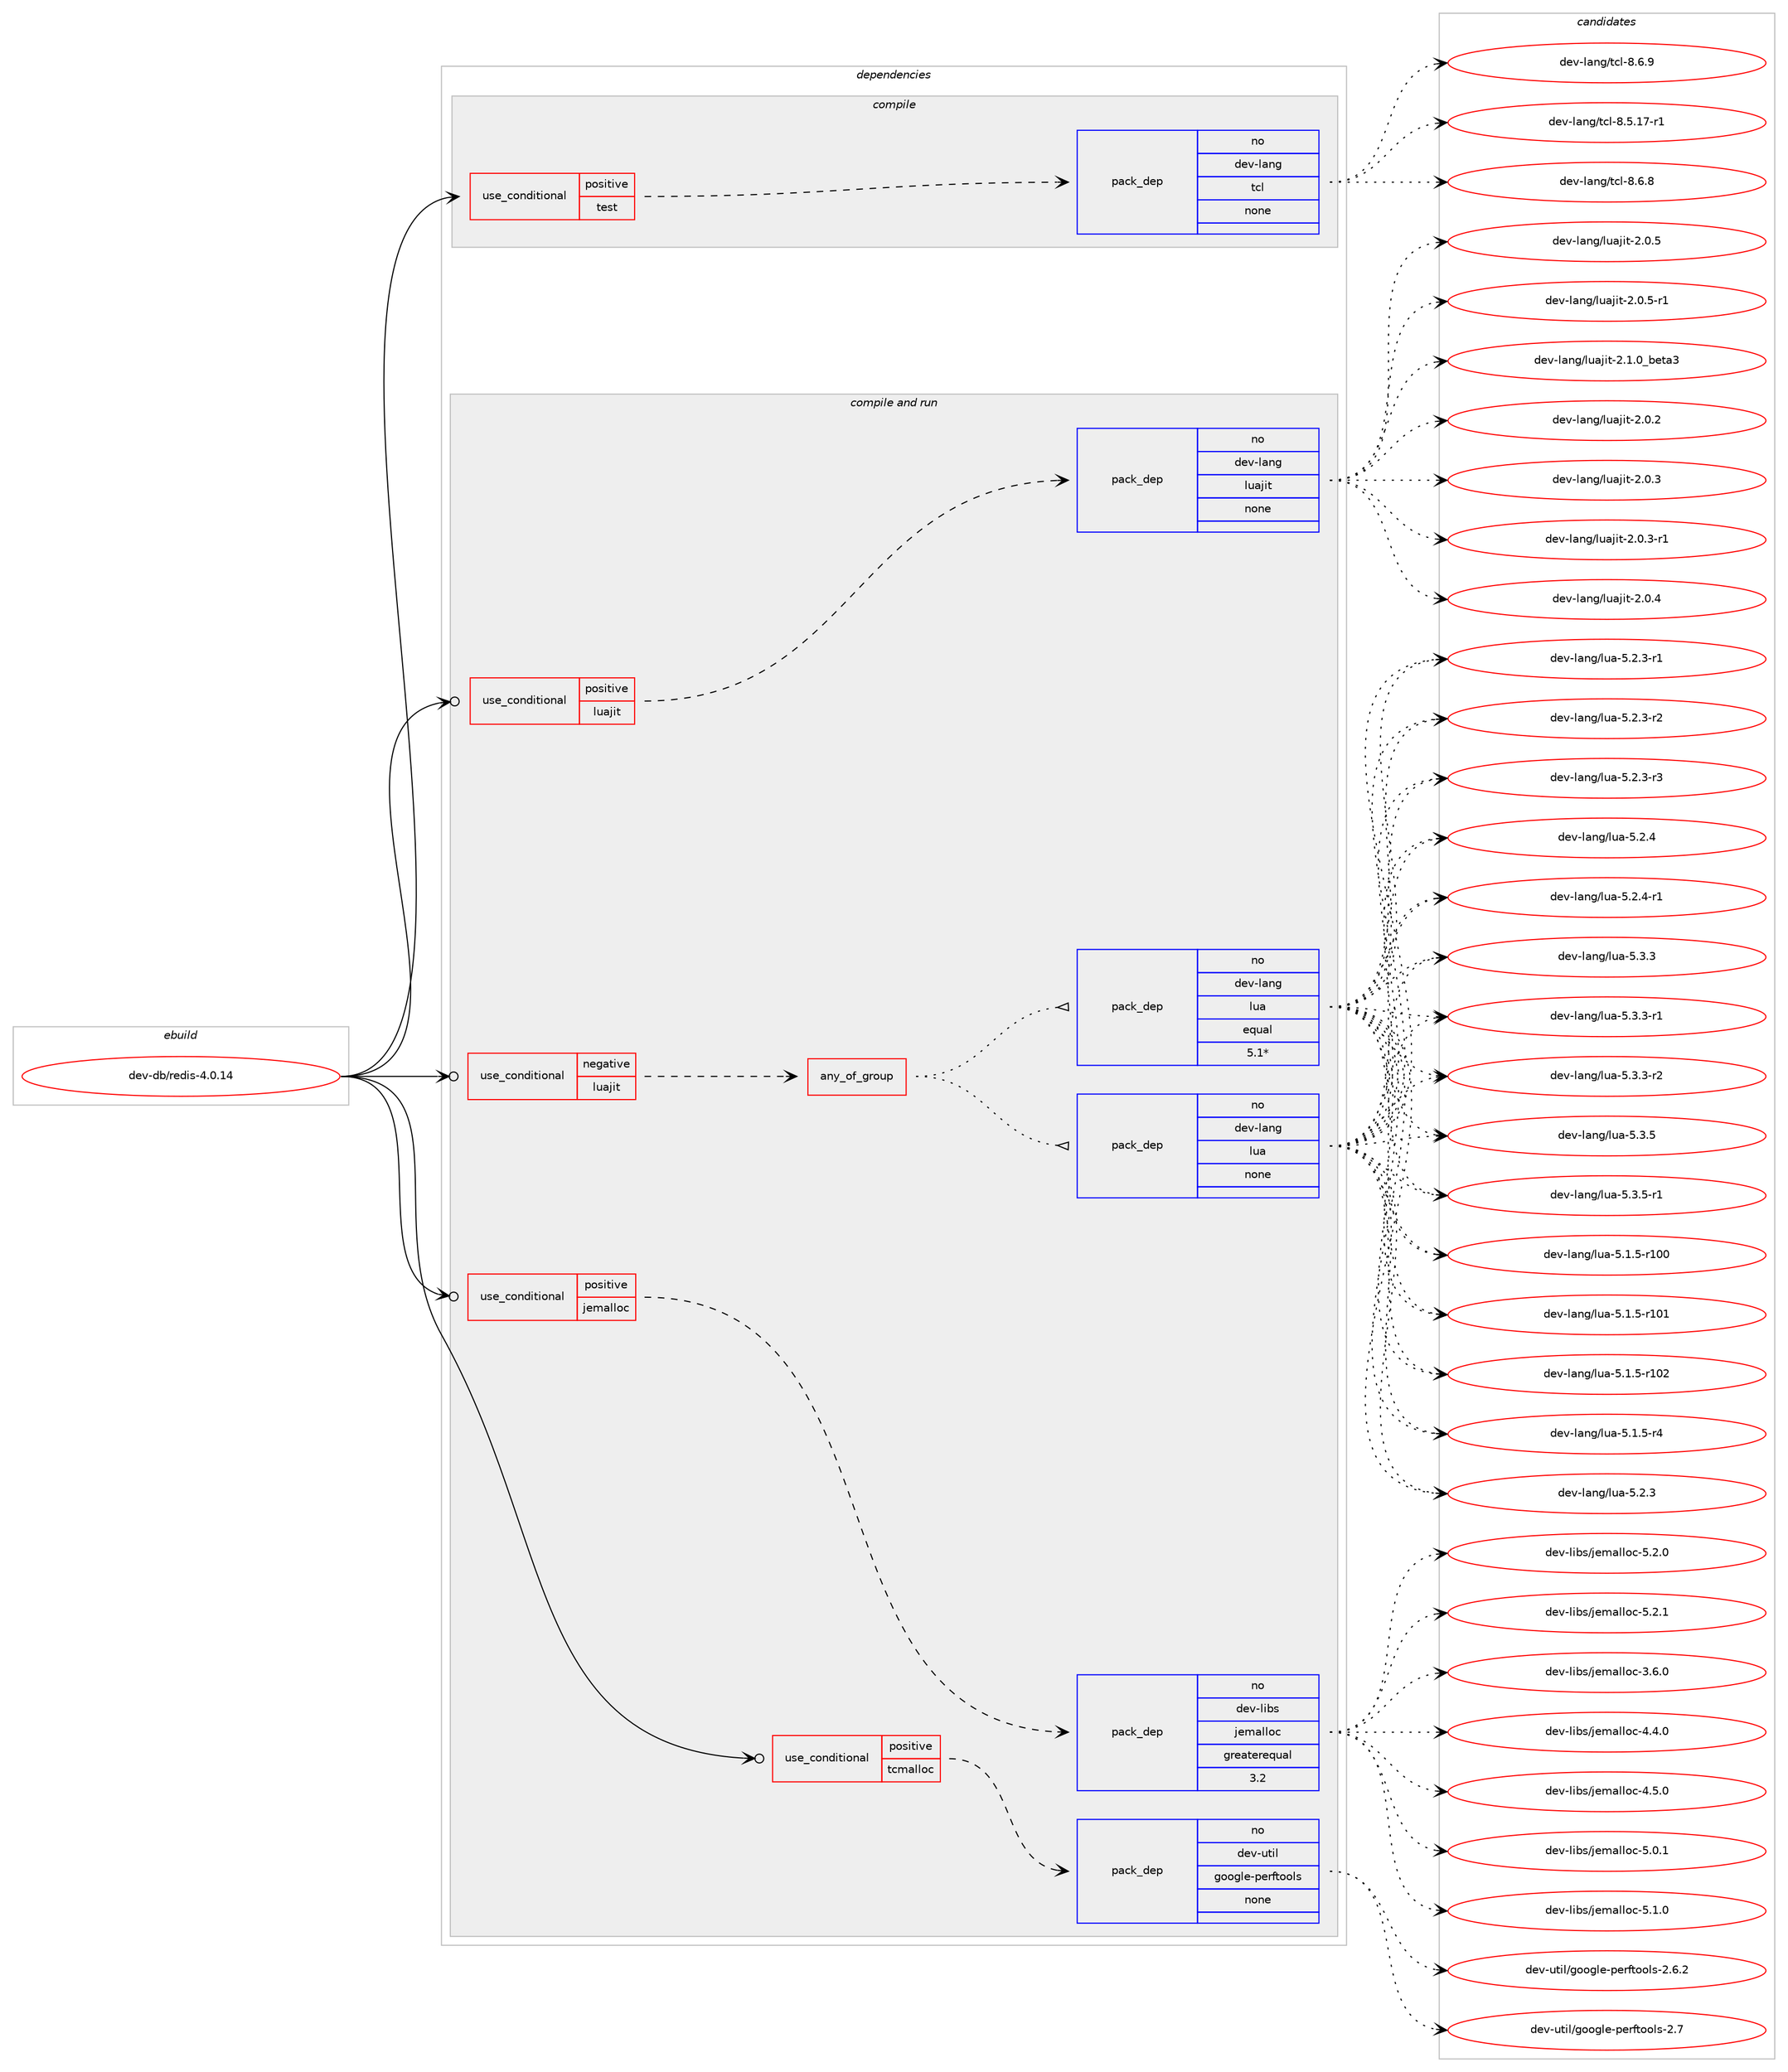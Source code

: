 digraph prolog {

# *************
# Graph options
# *************

newrank=true;
concentrate=true;
compound=true;
graph [rankdir=LR,fontname=Helvetica,fontsize=10,ranksep=1.5];#, ranksep=2.5, nodesep=0.2];
edge  [arrowhead=vee];
node  [fontname=Helvetica,fontsize=10];

# **********
# The ebuild
# **********

subgraph cluster_leftcol {
color=gray;
rank=same;
label=<<i>ebuild</i>>;
id [label="dev-db/redis-4.0.14", color=red, width=4, href="../dev-db/redis-4.0.14.svg"];
}

# ****************
# The dependencies
# ****************

subgraph cluster_midcol {
color=gray;
label=<<i>dependencies</i>>;
subgraph cluster_compile {
fillcolor="#eeeeee";
style=filled;
label=<<i>compile</i>>;
subgraph cond124225 {
dependency523346 [label=<<TABLE BORDER="0" CELLBORDER="1" CELLSPACING="0" CELLPADDING="4"><TR><TD ROWSPAN="3" CELLPADDING="10">use_conditional</TD></TR><TR><TD>positive</TD></TR><TR><TD>test</TD></TR></TABLE>>, shape=none, color=red];
subgraph pack389372 {
dependency523347 [label=<<TABLE BORDER="0" CELLBORDER="1" CELLSPACING="0" CELLPADDING="4" WIDTH="220"><TR><TD ROWSPAN="6" CELLPADDING="30">pack_dep</TD></TR><TR><TD WIDTH="110">no</TD></TR><TR><TD>dev-lang</TD></TR><TR><TD>tcl</TD></TR><TR><TD>none</TD></TR><TR><TD></TD></TR></TABLE>>, shape=none, color=blue];
}
dependency523346:e -> dependency523347:w [weight=20,style="dashed",arrowhead="vee"];
}
id:e -> dependency523346:w [weight=20,style="solid",arrowhead="vee"];
}
subgraph cluster_compileandrun {
fillcolor="#eeeeee";
style=filled;
label=<<i>compile and run</i>>;
subgraph cond124226 {
dependency523348 [label=<<TABLE BORDER="0" CELLBORDER="1" CELLSPACING="0" CELLPADDING="4"><TR><TD ROWSPAN="3" CELLPADDING="10">use_conditional</TD></TR><TR><TD>negative</TD></TR><TR><TD>luajit</TD></TR></TABLE>>, shape=none, color=red];
subgraph any9392 {
dependency523349 [label=<<TABLE BORDER="0" CELLBORDER="1" CELLSPACING="0" CELLPADDING="4"><TR><TD CELLPADDING="10">any_of_group</TD></TR></TABLE>>, shape=none, color=red];subgraph pack389373 {
dependency523350 [label=<<TABLE BORDER="0" CELLBORDER="1" CELLSPACING="0" CELLPADDING="4" WIDTH="220"><TR><TD ROWSPAN="6" CELLPADDING="30">pack_dep</TD></TR><TR><TD WIDTH="110">no</TD></TR><TR><TD>dev-lang</TD></TR><TR><TD>lua</TD></TR><TR><TD>none</TD></TR><TR><TD></TD></TR></TABLE>>, shape=none, color=blue];
}
dependency523349:e -> dependency523350:w [weight=20,style="dotted",arrowhead="oinv"];
subgraph pack389374 {
dependency523351 [label=<<TABLE BORDER="0" CELLBORDER="1" CELLSPACING="0" CELLPADDING="4" WIDTH="220"><TR><TD ROWSPAN="6" CELLPADDING="30">pack_dep</TD></TR><TR><TD WIDTH="110">no</TD></TR><TR><TD>dev-lang</TD></TR><TR><TD>lua</TD></TR><TR><TD>equal</TD></TR><TR><TD>5.1*</TD></TR></TABLE>>, shape=none, color=blue];
}
dependency523349:e -> dependency523351:w [weight=20,style="dotted",arrowhead="oinv"];
}
dependency523348:e -> dependency523349:w [weight=20,style="dashed",arrowhead="vee"];
}
id:e -> dependency523348:w [weight=20,style="solid",arrowhead="odotvee"];
subgraph cond124227 {
dependency523352 [label=<<TABLE BORDER="0" CELLBORDER="1" CELLSPACING="0" CELLPADDING="4"><TR><TD ROWSPAN="3" CELLPADDING="10">use_conditional</TD></TR><TR><TD>positive</TD></TR><TR><TD>jemalloc</TD></TR></TABLE>>, shape=none, color=red];
subgraph pack389375 {
dependency523353 [label=<<TABLE BORDER="0" CELLBORDER="1" CELLSPACING="0" CELLPADDING="4" WIDTH="220"><TR><TD ROWSPAN="6" CELLPADDING="30">pack_dep</TD></TR><TR><TD WIDTH="110">no</TD></TR><TR><TD>dev-libs</TD></TR><TR><TD>jemalloc</TD></TR><TR><TD>greaterequal</TD></TR><TR><TD>3.2</TD></TR></TABLE>>, shape=none, color=blue];
}
dependency523352:e -> dependency523353:w [weight=20,style="dashed",arrowhead="vee"];
}
id:e -> dependency523352:w [weight=20,style="solid",arrowhead="odotvee"];
subgraph cond124228 {
dependency523354 [label=<<TABLE BORDER="0" CELLBORDER="1" CELLSPACING="0" CELLPADDING="4"><TR><TD ROWSPAN="3" CELLPADDING="10">use_conditional</TD></TR><TR><TD>positive</TD></TR><TR><TD>luajit</TD></TR></TABLE>>, shape=none, color=red];
subgraph pack389376 {
dependency523355 [label=<<TABLE BORDER="0" CELLBORDER="1" CELLSPACING="0" CELLPADDING="4" WIDTH="220"><TR><TD ROWSPAN="6" CELLPADDING="30">pack_dep</TD></TR><TR><TD WIDTH="110">no</TD></TR><TR><TD>dev-lang</TD></TR><TR><TD>luajit</TD></TR><TR><TD>none</TD></TR><TR><TD></TD></TR></TABLE>>, shape=none, color=blue];
}
dependency523354:e -> dependency523355:w [weight=20,style="dashed",arrowhead="vee"];
}
id:e -> dependency523354:w [weight=20,style="solid",arrowhead="odotvee"];
subgraph cond124229 {
dependency523356 [label=<<TABLE BORDER="0" CELLBORDER="1" CELLSPACING="0" CELLPADDING="4"><TR><TD ROWSPAN="3" CELLPADDING="10">use_conditional</TD></TR><TR><TD>positive</TD></TR><TR><TD>tcmalloc</TD></TR></TABLE>>, shape=none, color=red];
subgraph pack389377 {
dependency523357 [label=<<TABLE BORDER="0" CELLBORDER="1" CELLSPACING="0" CELLPADDING="4" WIDTH="220"><TR><TD ROWSPAN="6" CELLPADDING="30">pack_dep</TD></TR><TR><TD WIDTH="110">no</TD></TR><TR><TD>dev-util</TD></TR><TR><TD>google-perftools</TD></TR><TR><TD>none</TD></TR><TR><TD></TD></TR></TABLE>>, shape=none, color=blue];
}
dependency523356:e -> dependency523357:w [weight=20,style="dashed",arrowhead="vee"];
}
id:e -> dependency523356:w [weight=20,style="solid",arrowhead="odotvee"];
}
subgraph cluster_run {
fillcolor="#eeeeee";
style=filled;
label=<<i>run</i>>;
}
}

# **************
# The candidates
# **************

subgraph cluster_choices {
rank=same;
color=gray;
label=<<i>candidates</i>>;

subgraph choice389372 {
color=black;
nodesep=1;
choice10010111845108971101034711699108455646534649554511449 [label="dev-lang/tcl-8.5.17-r1", color=red, width=4,href="../dev-lang/tcl-8.5.17-r1.svg"];
choice10010111845108971101034711699108455646544656 [label="dev-lang/tcl-8.6.8", color=red, width=4,href="../dev-lang/tcl-8.6.8.svg"];
choice10010111845108971101034711699108455646544657 [label="dev-lang/tcl-8.6.9", color=red, width=4,href="../dev-lang/tcl-8.6.9.svg"];
dependency523347:e -> choice10010111845108971101034711699108455646534649554511449:w [style=dotted,weight="100"];
dependency523347:e -> choice10010111845108971101034711699108455646544656:w [style=dotted,weight="100"];
dependency523347:e -> choice10010111845108971101034711699108455646544657:w [style=dotted,weight="100"];
}
subgraph choice389373 {
color=black;
nodesep=1;
choice1001011184510897110103471081179745534649465345114494848 [label="dev-lang/lua-5.1.5-r100", color=red, width=4,href="../dev-lang/lua-5.1.5-r100.svg"];
choice1001011184510897110103471081179745534649465345114494849 [label="dev-lang/lua-5.1.5-r101", color=red, width=4,href="../dev-lang/lua-5.1.5-r101.svg"];
choice1001011184510897110103471081179745534649465345114494850 [label="dev-lang/lua-5.1.5-r102", color=red, width=4,href="../dev-lang/lua-5.1.5-r102.svg"];
choice100101118451089711010347108117974553464946534511452 [label="dev-lang/lua-5.1.5-r4", color=red, width=4,href="../dev-lang/lua-5.1.5-r4.svg"];
choice10010111845108971101034710811797455346504651 [label="dev-lang/lua-5.2.3", color=red, width=4,href="../dev-lang/lua-5.2.3.svg"];
choice100101118451089711010347108117974553465046514511449 [label="dev-lang/lua-5.2.3-r1", color=red, width=4,href="../dev-lang/lua-5.2.3-r1.svg"];
choice100101118451089711010347108117974553465046514511450 [label="dev-lang/lua-5.2.3-r2", color=red, width=4,href="../dev-lang/lua-5.2.3-r2.svg"];
choice100101118451089711010347108117974553465046514511451 [label="dev-lang/lua-5.2.3-r3", color=red, width=4,href="../dev-lang/lua-5.2.3-r3.svg"];
choice10010111845108971101034710811797455346504652 [label="dev-lang/lua-5.2.4", color=red, width=4,href="../dev-lang/lua-5.2.4.svg"];
choice100101118451089711010347108117974553465046524511449 [label="dev-lang/lua-5.2.4-r1", color=red, width=4,href="../dev-lang/lua-5.2.4-r1.svg"];
choice10010111845108971101034710811797455346514651 [label="dev-lang/lua-5.3.3", color=red, width=4,href="../dev-lang/lua-5.3.3.svg"];
choice100101118451089711010347108117974553465146514511449 [label="dev-lang/lua-5.3.3-r1", color=red, width=4,href="../dev-lang/lua-5.3.3-r1.svg"];
choice100101118451089711010347108117974553465146514511450 [label="dev-lang/lua-5.3.3-r2", color=red, width=4,href="../dev-lang/lua-5.3.3-r2.svg"];
choice10010111845108971101034710811797455346514653 [label="dev-lang/lua-5.3.5", color=red, width=4,href="../dev-lang/lua-5.3.5.svg"];
choice100101118451089711010347108117974553465146534511449 [label="dev-lang/lua-5.3.5-r1", color=red, width=4,href="../dev-lang/lua-5.3.5-r1.svg"];
dependency523350:e -> choice1001011184510897110103471081179745534649465345114494848:w [style=dotted,weight="100"];
dependency523350:e -> choice1001011184510897110103471081179745534649465345114494849:w [style=dotted,weight="100"];
dependency523350:e -> choice1001011184510897110103471081179745534649465345114494850:w [style=dotted,weight="100"];
dependency523350:e -> choice100101118451089711010347108117974553464946534511452:w [style=dotted,weight="100"];
dependency523350:e -> choice10010111845108971101034710811797455346504651:w [style=dotted,weight="100"];
dependency523350:e -> choice100101118451089711010347108117974553465046514511449:w [style=dotted,weight="100"];
dependency523350:e -> choice100101118451089711010347108117974553465046514511450:w [style=dotted,weight="100"];
dependency523350:e -> choice100101118451089711010347108117974553465046514511451:w [style=dotted,weight="100"];
dependency523350:e -> choice10010111845108971101034710811797455346504652:w [style=dotted,weight="100"];
dependency523350:e -> choice100101118451089711010347108117974553465046524511449:w [style=dotted,weight="100"];
dependency523350:e -> choice10010111845108971101034710811797455346514651:w [style=dotted,weight="100"];
dependency523350:e -> choice100101118451089711010347108117974553465146514511449:w [style=dotted,weight="100"];
dependency523350:e -> choice100101118451089711010347108117974553465146514511450:w [style=dotted,weight="100"];
dependency523350:e -> choice10010111845108971101034710811797455346514653:w [style=dotted,weight="100"];
dependency523350:e -> choice100101118451089711010347108117974553465146534511449:w [style=dotted,weight="100"];
}
subgraph choice389374 {
color=black;
nodesep=1;
choice1001011184510897110103471081179745534649465345114494848 [label="dev-lang/lua-5.1.5-r100", color=red, width=4,href="../dev-lang/lua-5.1.5-r100.svg"];
choice1001011184510897110103471081179745534649465345114494849 [label="dev-lang/lua-5.1.5-r101", color=red, width=4,href="../dev-lang/lua-5.1.5-r101.svg"];
choice1001011184510897110103471081179745534649465345114494850 [label="dev-lang/lua-5.1.5-r102", color=red, width=4,href="../dev-lang/lua-5.1.5-r102.svg"];
choice100101118451089711010347108117974553464946534511452 [label="dev-lang/lua-5.1.5-r4", color=red, width=4,href="../dev-lang/lua-5.1.5-r4.svg"];
choice10010111845108971101034710811797455346504651 [label="dev-lang/lua-5.2.3", color=red, width=4,href="../dev-lang/lua-5.2.3.svg"];
choice100101118451089711010347108117974553465046514511449 [label="dev-lang/lua-5.2.3-r1", color=red, width=4,href="../dev-lang/lua-5.2.3-r1.svg"];
choice100101118451089711010347108117974553465046514511450 [label="dev-lang/lua-5.2.3-r2", color=red, width=4,href="../dev-lang/lua-5.2.3-r2.svg"];
choice100101118451089711010347108117974553465046514511451 [label="dev-lang/lua-5.2.3-r3", color=red, width=4,href="../dev-lang/lua-5.2.3-r3.svg"];
choice10010111845108971101034710811797455346504652 [label="dev-lang/lua-5.2.4", color=red, width=4,href="../dev-lang/lua-5.2.4.svg"];
choice100101118451089711010347108117974553465046524511449 [label="dev-lang/lua-5.2.4-r1", color=red, width=4,href="../dev-lang/lua-5.2.4-r1.svg"];
choice10010111845108971101034710811797455346514651 [label="dev-lang/lua-5.3.3", color=red, width=4,href="../dev-lang/lua-5.3.3.svg"];
choice100101118451089711010347108117974553465146514511449 [label="dev-lang/lua-5.3.3-r1", color=red, width=4,href="../dev-lang/lua-5.3.3-r1.svg"];
choice100101118451089711010347108117974553465146514511450 [label="dev-lang/lua-5.3.3-r2", color=red, width=4,href="../dev-lang/lua-5.3.3-r2.svg"];
choice10010111845108971101034710811797455346514653 [label="dev-lang/lua-5.3.5", color=red, width=4,href="../dev-lang/lua-5.3.5.svg"];
choice100101118451089711010347108117974553465146534511449 [label="dev-lang/lua-5.3.5-r1", color=red, width=4,href="../dev-lang/lua-5.3.5-r1.svg"];
dependency523351:e -> choice1001011184510897110103471081179745534649465345114494848:w [style=dotted,weight="100"];
dependency523351:e -> choice1001011184510897110103471081179745534649465345114494849:w [style=dotted,weight="100"];
dependency523351:e -> choice1001011184510897110103471081179745534649465345114494850:w [style=dotted,weight="100"];
dependency523351:e -> choice100101118451089711010347108117974553464946534511452:w [style=dotted,weight="100"];
dependency523351:e -> choice10010111845108971101034710811797455346504651:w [style=dotted,weight="100"];
dependency523351:e -> choice100101118451089711010347108117974553465046514511449:w [style=dotted,weight="100"];
dependency523351:e -> choice100101118451089711010347108117974553465046514511450:w [style=dotted,weight="100"];
dependency523351:e -> choice100101118451089711010347108117974553465046514511451:w [style=dotted,weight="100"];
dependency523351:e -> choice10010111845108971101034710811797455346504652:w [style=dotted,weight="100"];
dependency523351:e -> choice100101118451089711010347108117974553465046524511449:w [style=dotted,weight="100"];
dependency523351:e -> choice10010111845108971101034710811797455346514651:w [style=dotted,weight="100"];
dependency523351:e -> choice100101118451089711010347108117974553465146514511449:w [style=dotted,weight="100"];
dependency523351:e -> choice100101118451089711010347108117974553465146514511450:w [style=dotted,weight="100"];
dependency523351:e -> choice10010111845108971101034710811797455346514653:w [style=dotted,weight="100"];
dependency523351:e -> choice100101118451089711010347108117974553465146534511449:w [style=dotted,weight="100"];
}
subgraph choice389375 {
color=black;
nodesep=1;
choice1001011184510810598115471061011099710810811199455146544648 [label="dev-libs/jemalloc-3.6.0", color=red, width=4,href="../dev-libs/jemalloc-3.6.0.svg"];
choice1001011184510810598115471061011099710810811199455246524648 [label="dev-libs/jemalloc-4.4.0", color=red, width=4,href="../dev-libs/jemalloc-4.4.0.svg"];
choice1001011184510810598115471061011099710810811199455246534648 [label="dev-libs/jemalloc-4.5.0", color=red, width=4,href="../dev-libs/jemalloc-4.5.0.svg"];
choice1001011184510810598115471061011099710810811199455346484649 [label="dev-libs/jemalloc-5.0.1", color=red, width=4,href="../dev-libs/jemalloc-5.0.1.svg"];
choice1001011184510810598115471061011099710810811199455346494648 [label="dev-libs/jemalloc-5.1.0", color=red, width=4,href="../dev-libs/jemalloc-5.1.0.svg"];
choice1001011184510810598115471061011099710810811199455346504648 [label="dev-libs/jemalloc-5.2.0", color=red, width=4,href="../dev-libs/jemalloc-5.2.0.svg"];
choice1001011184510810598115471061011099710810811199455346504649 [label="dev-libs/jemalloc-5.2.1", color=red, width=4,href="../dev-libs/jemalloc-5.2.1.svg"];
dependency523353:e -> choice1001011184510810598115471061011099710810811199455146544648:w [style=dotted,weight="100"];
dependency523353:e -> choice1001011184510810598115471061011099710810811199455246524648:w [style=dotted,weight="100"];
dependency523353:e -> choice1001011184510810598115471061011099710810811199455246534648:w [style=dotted,weight="100"];
dependency523353:e -> choice1001011184510810598115471061011099710810811199455346484649:w [style=dotted,weight="100"];
dependency523353:e -> choice1001011184510810598115471061011099710810811199455346494648:w [style=dotted,weight="100"];
dependency523353:e -> choice1001011184510810598115471061011099710810811199455346504648:w [style=dotted,weight="100"];
dependency523353:e -> choice1001011184510810598115471061011099710810811199455346504649:w [style=dotted,weight="100"];
}
subgraph choice389376 {
color=black;
nodesep=1;
choice10010111845108971101034710811797106105116455046484650 [label="dev-lang/luajit-2.0.2", color=red, width=4,href="../dev-lang/luajit-2.0.2.svg"];
choice10010111845108971101034710811797106105116455046484651 [label="dev-lang/luajit-2.0.3", color=red, width=4,href="../dev-lang/luajit-2.0.3.svg"];
choice100101118451089711010347108117971061051164550464846514511449 [label="dev-lang/luajit-2.0.3-r1", color=red, width=4,href="../dev-lang/luajit-2.0.3-r1.svg"];
choice10010111845108971101034710811797106105116455046484652 [label="dev-lang/luajit-2.0.4", color=red, width=4,href="../dev-lang/luajit-2.0.4.svg"];
choice10010111845108971101034710811797106105116455046484653 [label="dev-lang/luajit-2.0.5", color=red, width=4,href="../dev-lang/luajit-2.0.5.svg"];
choice100101118451089711010347108117971061051164550464846534511449 [label="dev-lang/luajit-2.0.5-r1", color=red, width=4,href="../dev-lang/luajit-2.0.5-r1.svg"];
choice1001011184510897110103471081179710610511645504649464895981011169751 [label="dev-lang/luajit-2.1.0_beta3", color=red, width=4,href="../dev-lang/luajit-2.1.0_beta3.svg"];
dependency523355:e -> choice10010111845108971101034710811797106105116455046484650:w [style=dotted,weight="100"];
dependency523355:e -> choice10010111845108971101034710811797106105116455046484651:w [style=dotted,weight="100"];
dependency523355:e -> choice100101118451089711010347108117971061051164550464846514511449:w [style=dotted,weight="100"];
dependency523355:e -> choice10010111845108971101034710811797106105116455046484652:w [style=dotted,weight="100"];
dependency523355:e -> choice10010111845108971101034710811797106105116455046484653:w [style=dotted,weight="100"];
dependency523355:e -> choice100101118451089711010347108117971061051164550464846534511449:w [style=dotted,weight="100"];
dependency523355:e -> choice1001011184510897110103471081179710610511645504649464895981011169751:w [style=dotted,weight="100"];
}
subgraph choice389377 {
color=black;
nodesep=1;
choice100101118451171161051084710311111110310810145112101114102116111111108115455046544650 [label="dev-util/google-perftools-2.6.2", color=red, width=4,href="../dev-util/google-perftools-2.6.2.svg"];
choice10010111845117116105108471031111111031081014511210111410211611111110811545504655 [label="dev-util/google-perftools-2.7", color=red, width=4,href="../dev-util/google-perftools-2.7.svg"];
dependency523357:e -> choice100101118451171161051084710311111110310810145112101114102116111111108115455046544650:w [style=dotted,weight="100"];
dependency523357:e -> choice10010111845117116105108471031111111031081014511210111410211611111110811545504655:w [style=dotted,weight="100"];
}
}

}
